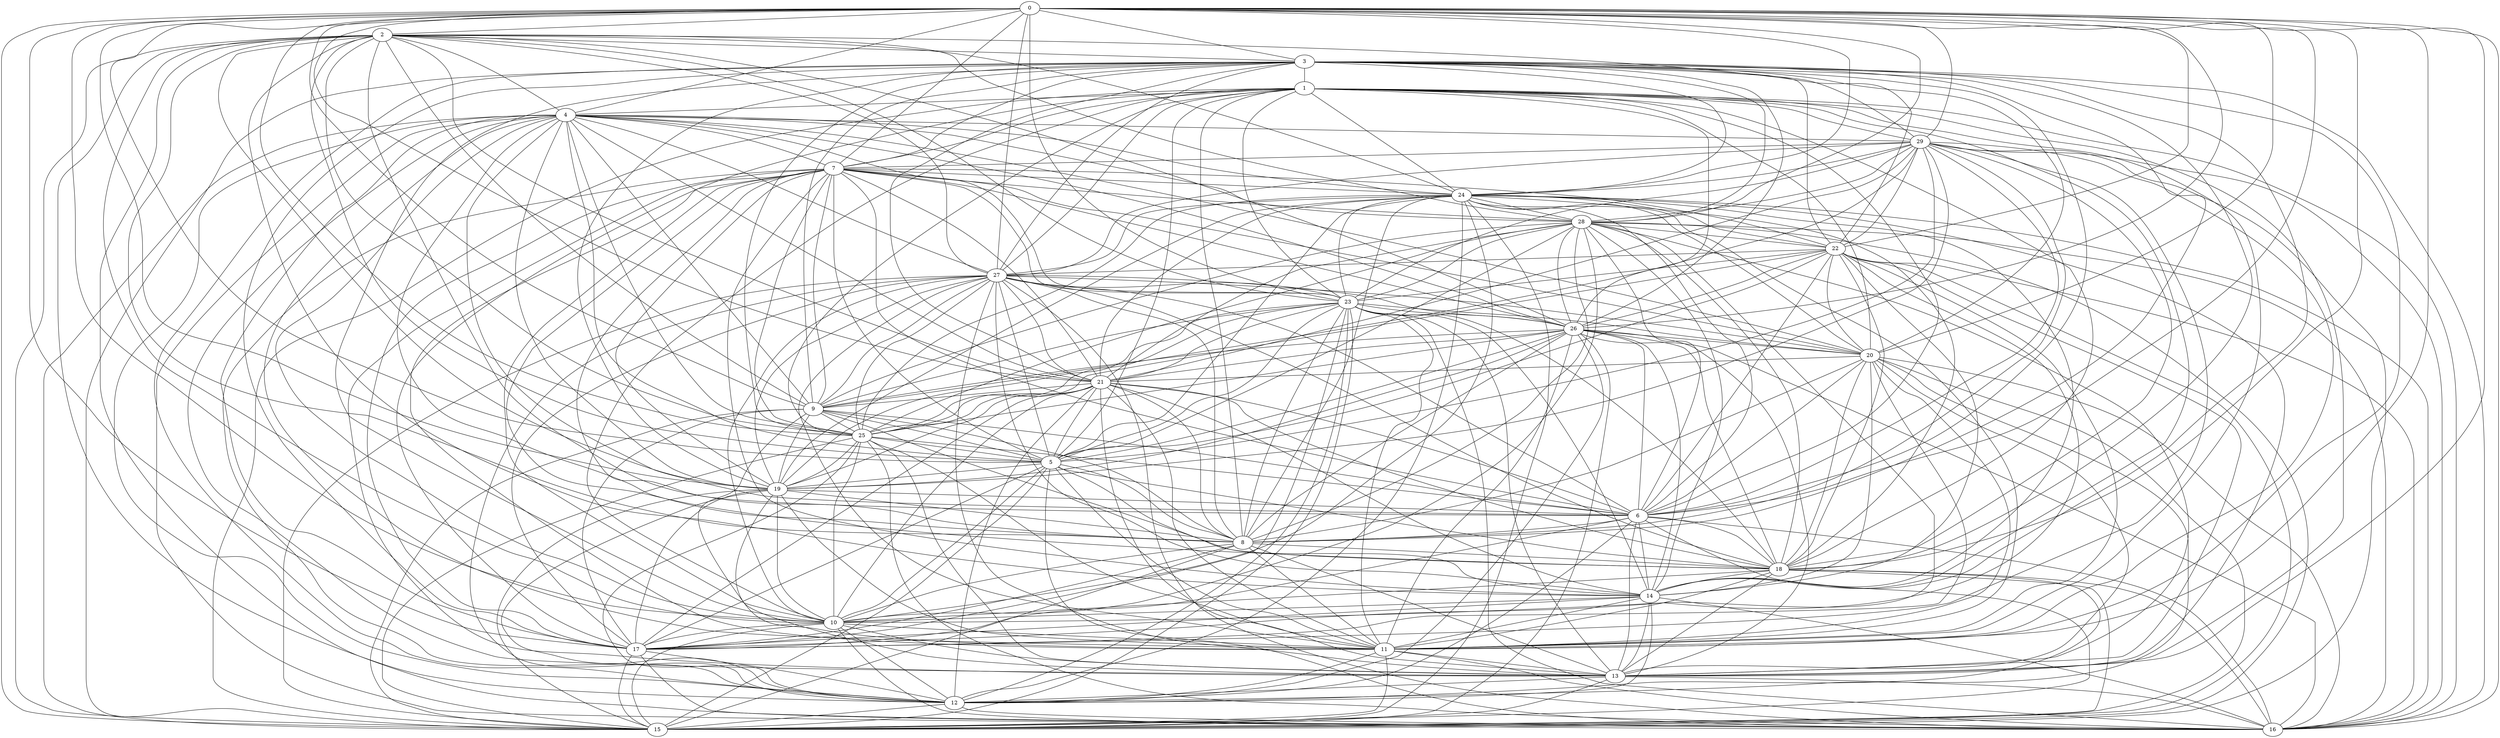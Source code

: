 graph grafoGilbert_30_59  {
0;
1;
2;
3;
4;
5;
6;
7;
8;
9;
10;
11;
12;
13;
14;
15;
16;
17;
18;
19;
20;
21;
22;
23;
24;
25;
26;
27;
28;
29;
0 -- 2;
0 -- 3;
0 -- 6;
0 -- 7;
0 -- 10;
0 -- 13;
0 -- 16;
0 -- 17;
0 -- 18;
0 -- 19;
0 -- 20;
0 -- 21;
0 -- 22;
0 -- 23;
0 -- 25;
0 -- 26;
0 -- 29;
1 -- 4;
1 -- 5;
1 -- 6;
1 -- 8;
1 -- 13;
1 -- 14;
1 -- 15;
1 -- 16;
1 -- 17;
1 -- 20;
1 -- 24;
1 -- 25;
1 -- 26;
1 -- 27;
1 -- 29;
2 -- 3;
2 -- 4;
2 -- 6;
2 -- 10;
2 -- 12;
2 -- 14;
2 -- 15;
2 -- 19;
2 -- 21;
2 -- 22;
2 -- 23;
2 -- 25;
2 -- 26;
2 -- 27;
2 -- 28;
3 -- 1;
3 -- 6;
3 -- 10;
3 -- 11;
3 -- 15;
3 -- 17;
3 -- 18;
3 -- 19;
3 -- 21;
3 -- 26;
3 -- 28;
3 -- 29;
4 -- 0;
4 -- 5;
4 -- 6;
4 -- 7;
4 -- 8;
4 -- 9;
4 -- 11;
4 -- 12;
4 -- 13;
4 -- 16;
4 -- 19;
4 -- 20;
4 -- 21;
4 -- 23;
4 -- 26;
4 -- 28;
4 -- 29;
5 -- 0;
5 -- 2;
5 -- 8;
5 -- 9;
5 -- 10;
5 -- 15;
5 -- 18;
5 -- 19;
5 -- 21;
5 -- 23;
5 -- 24;
5 -- 26;
5 -- 28;
5 -- 29;
6 -- 7;
6 -- 8;
6 -- 9;
6 -- 12;
6 -- 13;
6 -- 15;
6 -- 16;
6 -- 17;
6 -- 18;
6 -- 20;
6 -- 21;
6 -- 22;
6 -- 25;
6 -- 26;
6 -- 27;
6 -- 28;
6 -- 29;
7 -- 1;
7 -- 3;
7 -- 5;
7 -- 9;
7 -- 10;
7 -- 12;
7 -- 13;
7 -- 17;
7 -- 18;
7 -- 21;
7 -- 23;
7 -- 24;
8 -- 2;
8 -- 3;
8 -- 7;
8 -- 9;
8 -- 10;
8 -- 11;
8 -- 13;
8 -- 15;
8 -- 17;
8 -- 18;
8 -- 20;
8 -- 21;
8 -- 24;
8 -- 27;
8 -- 28;
8 -- 29;
9 -- 0;
9 -- 2;
9 -- 3;
9 -- 11;
9 -- 15;
9 -- 18;
9 -- 19;
9 -- 23;
9 -- 25;
9 -- 26;
9 -- 27;
9 -- 28;
10 -- 1;
10 -- 4;
10 -- 11;
10 -- 12;
10 -- 13;
10 -- 17;
10 -- 18;
10 -- 19;
10 -- 21;
10 -- 22;
10 -- 24;
10 -- 25;
10 -- 27;
10 -- 28;
11 -- 0;
11 -- 1;
11 -- 5;
11 -- 7;
11 -- 12;
11 -- 13;
11 -- 14;
11 -- 15;
11 -- 16;
11 -- 18;
11 -- 19;
11 -- 21;
11 -- 23;
11 -- 24;
11 -- 25;
11 -- 27;
11 -- 29;
12 -- 3;
12 -- 14;
12 -- 15;
12 -- 16;
12 -- 18;
12 -- 20;
12 -- 21;
12 -- 24;
12 -- 25;
12 -- 26;
13 -- 12;
13 -- 14;
13 -- 15;
13 -- 16;
13 -- 18;
13 -- 19;
13 -- 20;
13 -- 22;
13 -- 23;
13 -- 24;
13 -- 25;
13 -- 26;
14 -- 3;
14 -- 5;
14 -- 6;
14 -- 7;
14 -- 10;
14 -- 23;
14 -- 24;
14 -- 26;
14 -- 27;
14 -- 28;
15 -- 0;
15 -- 4;
15 -- 10;
15 -- 18;
15 -- 19;
15 -- 20;
15 -- 24;
15 -- 25;
15 -- 27;
15 -- 29;
16 -- 2;
16 -- 3;
16 -- 5;
16 -- 10;
16 -- 14;
16 -- 17;
16 -- 18;
16 -- 20;
16 -- 22;
16 -- 23;
16 -- 25;
16 -- 26;
16 -- 27;
16 -- 28;
16 -- 29;
17 -- 4;
17 -- 5;
17 -- 9;
17 -- 12;
17 -- 14;
17 -- 15;
17 -- 20;
17 -- 21;
17 -- 23;
17 -- 27;
17 -- 29;
18 -- 1;
18 -- 14;
18 -- 20;
18 -- 21;
18 -- 22;
18 -- 23;
18 -- 24;
18 -- 26;
18 -- 27;
18 -- 29;
19 -- 6;
19 -- 7;
19 -- 8;
19 -- 12;
19 -- 17;
19 -- 21;
19 -- 23;
19 -- 24;
19 -- 25;
19 -- 26;
19 -- 27;
20 -- 3;
20 -- 7;
20 -- 11;
20 -- 14;
20 -- 21;
20 -- 24;
21 -- 9;
21 -- 13;
21 -- 14;
21 -- 23;
21 -- 24;
21 -- 25;
21 -- 26;
21 -- 27;
21 -- 28;
22 -- 3;
22 -- 5;
22 -- 7;
22 -- 11;
22 -- 14;
22 -- 15;
22 -- 20;
22 -- 23;
22 -- 24;
22 -- 27;
22 -- 29;
23 -- 1;
23 -- 8;
23 -- 12;
23 -- 15;
23 -- 20;
23 -- 26;
23 -- 28;
23 -- 29;
24 -- 0;
24 -- 2;
24 -- 3;
24 -- 4;
24 -- 6;
24 -- 16;
24 -- 23;
24 -- 27;
24 -- 28;
24 -- 29;
25 -- 3;
25 -- 4;
25 -- 5;
25 -- 7;
25 -- 22;
25 -- 23;
25 -- 24;
25 -- 26;
25 -- 27;
25 -- 28;
26 -- 7;
26 -- 8;
26 -- 11;
26 -- 15;
26 -- 20;
26 -- 22;
26 -- 27;
26 -- 28;
27 -- 0;
27 -- 3;
27 -- 4;
27 -- 5;
27 -- 12;
27 -- 13;
27 -- 20;
27 -- 23;
28 -- 0;
28 -- 7;
28 -- 13;
28 -- 15;
28 -- 17;
28 -- 18;
28 -- 22;
28 -- 29;
29 -- 7;
29 -- 9;
29 -- 19;
29 -- 21;
29 -- 27;
}